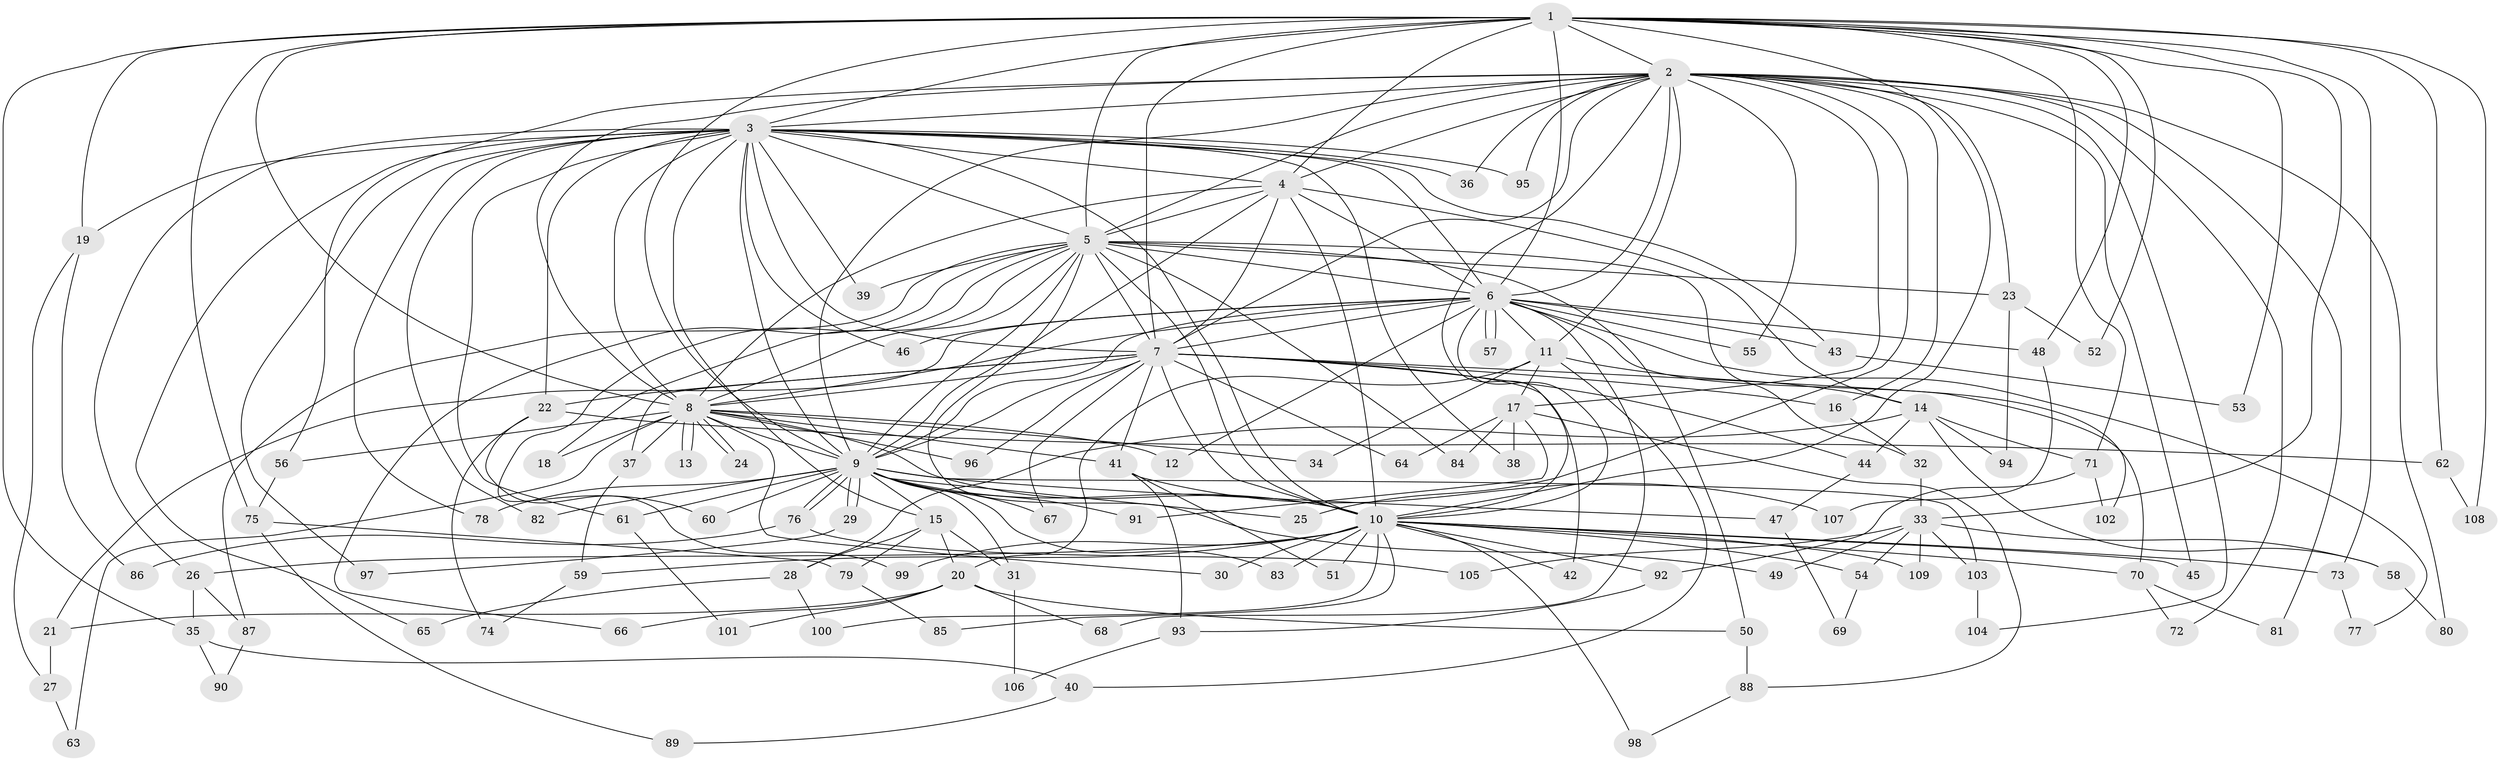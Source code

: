 // Generated by graph-tools (version 1.1) at 2025/11/02/27/25 16:11:03]
// undirected, 109 vertices, 243 edges
graph export_dot {
graph [start="1"]
  node [color=gray90,style=filled];
  1;
  2;
  3;
  4;
  5;
  6;
  7;
  8;
  9;
  10;
  11;
  12;
  13;
  14;
  15;
  16;
  17;
  18;
  19;
  20;
  21;
  22;
  23;
  24;
  25;
  26;
  27;
  28;
  29;
  30;
  31;
  32;
  33;
  34;
  35;
  36;
  37;
  38;
  39;
  40;
  41;
  42;
  43;
  44;
  45;
  46;
  47;
  48;
  49;
  50;
  51;
  52;
  53;
  54;
  55;
  56;
  57;
  58;
  59;
  60;
  61;
  62;
  63;
  64;
  65;
  66;
  67;
  68;
  69;
  70;
  71;
  72;
  73;
  74;
  75;
  76;
  77;
  78;
  79;
  80;
  81;
  82;
  83;
  84;
  85;
  86;
  87;
  88;
  89;
  90;
  91;
  92;
  93;
  94;
  95;
  96;
  97;
  98;
  99;
  100;
  101;
  102;
  103;
  104;
  105;
  106;
  107;
  108;
  109;
  1 -- 2;
  1 -- 3;
  1 -- 4;
  1 -- 5;
  1 -- 6;
  1 -- 7;
  1 -- 8;
  1 -- 9;
  1 -- 10;
  1 -- 19;
  1 -- 33;
  1 -- 35;
  1 -- 48;
  1 -- 52;
  1 -- 53;
  1 -- 62;
  1 -- 71;
  1 -- 73;
  1 -- 75;
  1 -- 108;
  2 -- 3;
  2 -- 4;
  2 -- 5;
  2 -- 6;
  2 -- 7;
  2 -- 8;
  2 -- 9;
  2 -- 10;
  2 -- 11;
  2 -- 16;
  2 -- 17;
  2 -- 23;
  2 -- 25;
  2 -- 36;
  2 -- 45;
  2 -- 55;
  2 -- 56;
  2 -- 72;
  2 -- 80;
  2 -- 81;
  2 -- 95;
  2 -- 104;
  3 -- 4;
  3 -- 5;
  3 -- 6;
  3 -- 7;
  3 -- 8;
  3 -- 9;
  3 -- 10;
  3 -- 15;
  3 -- 19;
  3 -- 22;
  3 -- 26;
  3 -- 36;
  3 -- 38;
  3 -- 39;
  3 -- 43;
  3 -- 46;
  3 -- 61;
  3 -- 65;
  3 -- 78;
  3 -- 82;
  3 -- 95;
  3 -- 97;
  4 -- 5;
  4 -- 6;
  4 -- 7;
  4 -- 8;
  4 -- 9;
  4 -- 10;
  4 -- 14;
  5 -- 6;
  5 -- 7;
  5 -- 8;
  5 -- 9;
  5 -- 10;
  5 -- 18;
  5 -- 23;
  5 -- 32;
  5 -- 39;
  5 -- 49;
  5 -- 50;
  5 -- 60;
  5 -- 66;
  5 -- 84;
  5 -- 87;
  6 -- 7;
  6 -- 8;
  6 -- 9;
  6 -- 10;
  6 -- 11;
  6 -- 12;
  6 -- 21;
  6 -- 43;
  6 -- 46;
  6 -- 48;
  6 -- 55;
  6 -- 57;
  6 -- 57;
  6 -- 68;
  6 -- 77;
  6 -- 102;
  7 -- 8;
  7 -- 9;
  7 -- 10;
  7 -- 16;
  7 -- 22;
  7 -- 37;
  7 -- 41;
  7 -- 42;
  7 -- 44;
  7 -- 64;
  7 -- 67;
  7 -- 70;
  7 -- 96;
  8 -- 9;
  8 -- 10;
  8 -- 12;
  8 -- 13;
  8 -- 13;
  8 -- 18;
  8 -- 24;
  8 -- 24;
  8 -- 30;
  8 -- 34;
  8 -- 37;
  8 -- 41;
  8 -- 56;
  8 -- 63;
  8 -- 96;
  9 -- 10;
  9 -- 15;
  9 -- 25;
  9 -- 29;
  9 -- 29;
  9 -- 31;
  9 -- 47;
  9 -- 60;
  9 -- 61;
  9 -- 67;
  9 -- 76;
  9 -- 76;
  9 -- 78;
  9 -- 82;
  9 -- 83;
  9 -- 91;
  9 -- 103;
  10 -- 26;
  10 -- 30;
  10 -- 42;
  10 -- 45;
  10 -- 51;
  10 -- 54;
  10 -- 59;
  10 -- 70;
  10 -- 73;
  10 -- 83;
  10 -- 85;
  10 -- 92;
  10 -- 98;
  10 -- 99;
  10 -- 100;
  10 -- 109;
  11 -- 14;
  11 -- 17;
  11 -- 20;
  11 -- 34;
  11 -- 40;
  14 -- 28;
  14 -- 44;
  14 -- 58;
  14 -- 71;
  14 -- 94;
  15 -- 20;
  15 -- 28;
  15 -- 31;
  15 -- 79;
  16 -- 32;
  17 -- 38;
  17 -- 64;
  17 -- 84;
  17 -- 88;
  17 -- 91;
  19 -- 27;
  19 -- 86;
  20 -- 21;
  20 -- 50;
  20 -- 66;
  20 -- 68;
  20 -- 101;
  21 -- 27;
  22 -- 62;
  22 -- 74;
  22 -- 99;
  23 -- 52;
  23 -- 94;
  26 -- 35;
  26 -- 87;
  27 -- 63;
  28 -- 65;
  28 -- 100;
  29 -- 97;
  31 -- 106;
  32 -- 33;
  33 -- 49;
  33 -- 54;
  33 -- 58;
  33 -- 103;
  33 -- 105;
  33 -- 109;
  35 -- 40;
  35 -- 90;
  37 -- 59;
  40 -- 89;
  41 -- 51;
  41 -- 93;
  41 -- 107;
  43 -- 53;
  44 -- 47;
  47 -- 69;
  48 -- 107;
  50 -- 88;
  54 -- 69;
  56 -- 75;
  58 -- 80;
  59 -- 74;
  61 -- 101;
  62 -- 108;
  70 -- 72;
  70 -- 81;
  71 -- 92;
  71 -- 102;
  73 -- 77;
  75 -- 79;
  75 -- 89;
  76 -- 86;
  76 -- 105;
  79 -- 85;
  87 -- 90;
  88 -- 98;
  92 -- 93;
  93 -- 106;
  103 -- 104;
}
